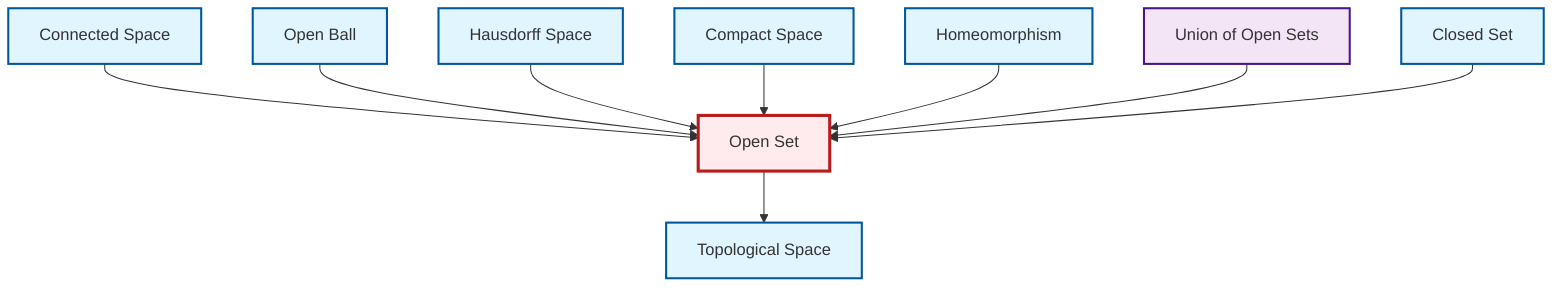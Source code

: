 graph TD
    classDef definition fill:#e1f5fe,stroke:#01579b,stroke-width:2px
    classDef theorem fill:#f3e5f5,stroke:#4a148c,stroke-width:2px
    classDef axiom fill:#fff3e0,stroke:#e65100,stroke-width:2px
    classDef example fill:#e8f5e9,stroke:#1b5e20,stroke-width:2px
    classDef current fill:#ffebee,stroke:#b71c1c,stroke-width:3px
    def-open-set["Open Set"]:::definition
    def-closed-set["Closed Set"]:::definition
    def-compact["Compact Space"]:::definition
    thm-union-open-sets["Union of Open Sets"]:::theorem
    def-connected["Connected Space"]:::definition
    def-topological-space["Topological Space"]:::definition
    def-hausdorff["Hausdorff Space"]:::definition
    def-open-ball["Open Ball"]:::definition
    def-homeomorphism["Homeomorphism"]:::definition
    def-connected --> def-open-set
    def-open-ball --> def-open-set
    def-hausdorff --> def-open-set
    def-compact --> def-open-set
    def-homeomorphism --> def-open-set
    thm-union-open-sets --> def-open-set
    def-open-set --> def-topological-space
    def-closed-set --> def-open-set
    class def-open-set current
